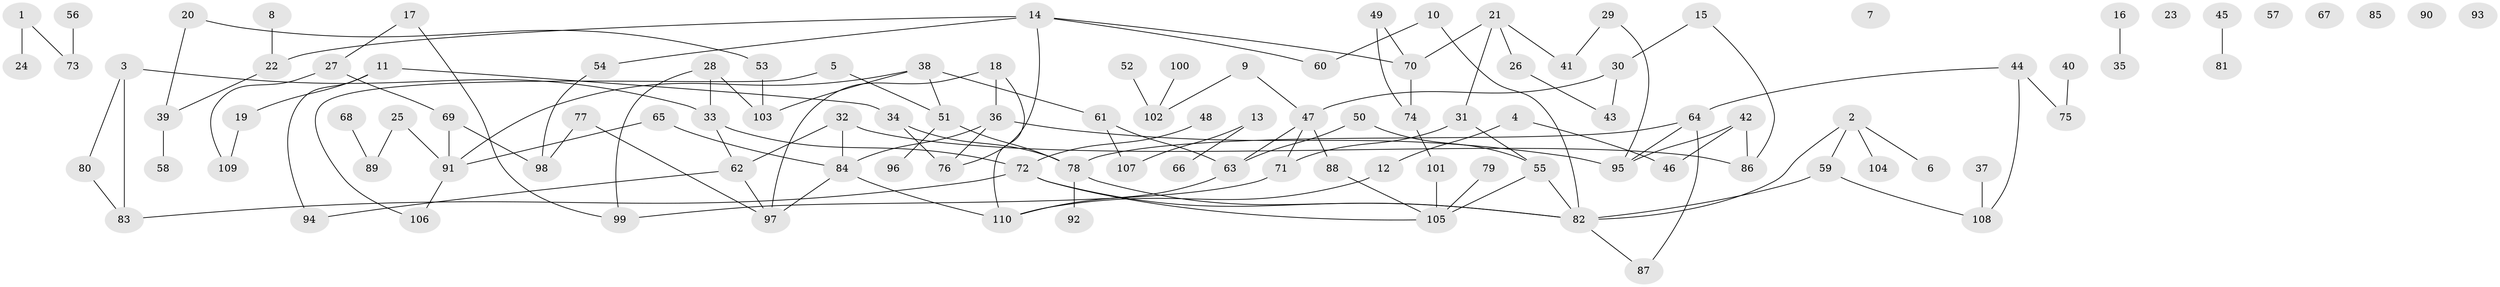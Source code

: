 // coarse degree distribution, {2: 0.2545454545454545, 1: 0.2727272727272727, 0: 0.12727272727272726, 3: 0.05454545454545454, 4: 0.12727272727272726, 5: 0.12727272727272726, 9: 0.01818181818181818, 8: 0.01818181818181818}
// Generated by graph-tools (version 1.1) at 2025/44/03/04/25 21:44:16]
// undirected, 110 vertices, 133 edges
graph export_dot {
graph [start="1"]
  node [color=gray90,style=filled];
  1;
  2;
  3;
  4;
  5;
  6;
  7;
  8;
  9;
  10;
  11;
  12;
  13;
  14;
  15;
  16;
  17;
  18;
  19;
  20;
  21;
  22;
  23;
  24;
  25;
  26;
  27;
  28;
  29;
  30;
  31;
  32;
  33;
  34;
  35;
  36;
  37;
  38;
  39;
  40;
  41;
  42;
  43;
  44;
  45;
  46;
  47;
  48;
  49;
  50;
  51;
  52;
  53;
  54;
  55;
  56;
  57;
  58;
  59;
  60;
  61;
  62;
  63;
  64;
  65;
  66;
  67;
  68;
  69;
  70;
  71;
  72;
  73;
  74;
  75;
  76;
  77;
  78;
  79;
  80;
  81;
  82;
  83;
  84;
  85;
  86;
  87;
  88;
  89;
  90;
  91;
  92;
  93;
  94;
  95;
  96;
  97;
  98;
  99;
  100;
  101;
  102;
  103;
  104;
  105;
  106;
  107;
  108;
  109;
  110;
  1 -- 24;
  1 -- 73;
  2 -- 6;
  2 -- 59;
  2 -- 82;
  2 -- 104;
  3 -- 33;
  3 -- 80;
  3 -- 83;
  4 -- 12;
  4 -- 46;
  5 -- 51;
  5 -- 106;
  8 -- 22;
  9 -- 47;
  9 -- 102;
  10 -- 60;
  10 -- 82;
  11 -- 19;
  11 -- 34;
  11 -- 94;
  12 -- 110;
  13 -- 66;
  13 -- 107;
  14 -- 22;
  14 -- 54;
  14 -- 60;
  14 -- 70;
  14 -- 76;
  15 -- 30;
  15 -- 86;
  16 -- 35;
  17 -- 27;
  17 -- 99;
  18 -- 36;
  18 -- 97;
  18 -- 110;
  19 -- 109;
  20 -- 39;
  20 -- 53;
  21 -- 26;
  21 -- 31;
  21 -- 41;
  21 -- 70;
  22 -- 39;
  25 -- 89;
  25 -- 91;
  26 -- 43;
  27 -- 69;
  27 -- 109;
  28 -- 33;
  28 -- 99;
  28 -- 103;
  29 -- 41;
  29 -- 95;
  30 -- 43;
  30 -- 47;
  31 -- 55;
  31 -- 71;
  32 -- 62;
  32 -- 84;
  32 -- 86;
  33 -- 62;
  33 -- 72;
  34 -- 76;
  34 -- 78;
  36 -- 76;
  36 -- 84;
  36 -- 95;
  37 -- 108;
  38 -- 51;
  38 -- 61;
  38 -- 91;
  38 -- 103;
  39 -- 58;
  40 -- 75;
  42 -- 46;
  42 -- 86;
  42 -- 95;
  44 -- 64;
  44 -- 75;
  44 -- 108;
  45 -- 81;
  47 -- 63;
  47 -- 71;
  47 -- 88;
  48 -- 72;
  49 -- 70;
  49 -- 74;
  50 -- 55;
  50 -- 63;
  51 -- 78;
  51 -- 96;
  52 -- 102;
  53 -- 103;
  54 -- 98;
  55 -- 82;
  55 -- 105;
  56 -- 73;
  59 -- 82;
  59 -- 108;
  61 -- 63;
  61 -- 107;
  62 -- 94;
  62 -- 97;
  63 -- 110;
  64 -- 78;
  64 -- 87;
  64 -- 95;
  65 -- 84;
  65 -- 91;
  68 -- 89;
  69 -- 91;
  69 -- 98;
  70 -- 74;
  71 -- 99;
  72 -- 82;
  72 -- 83;
  72 -- 105;
  74 -- 101;
  77 -- 97;
  77 -- 98;
  78 -- 82;
  78 -- 92;
  79 -- 105;
  80 -- 83;
  82 -- 87;
  84 -- 97;
  84 -- 110;
  88 -- 105;
  91 -- 106;
  100 -- 102;
  101 -- 105;
}
